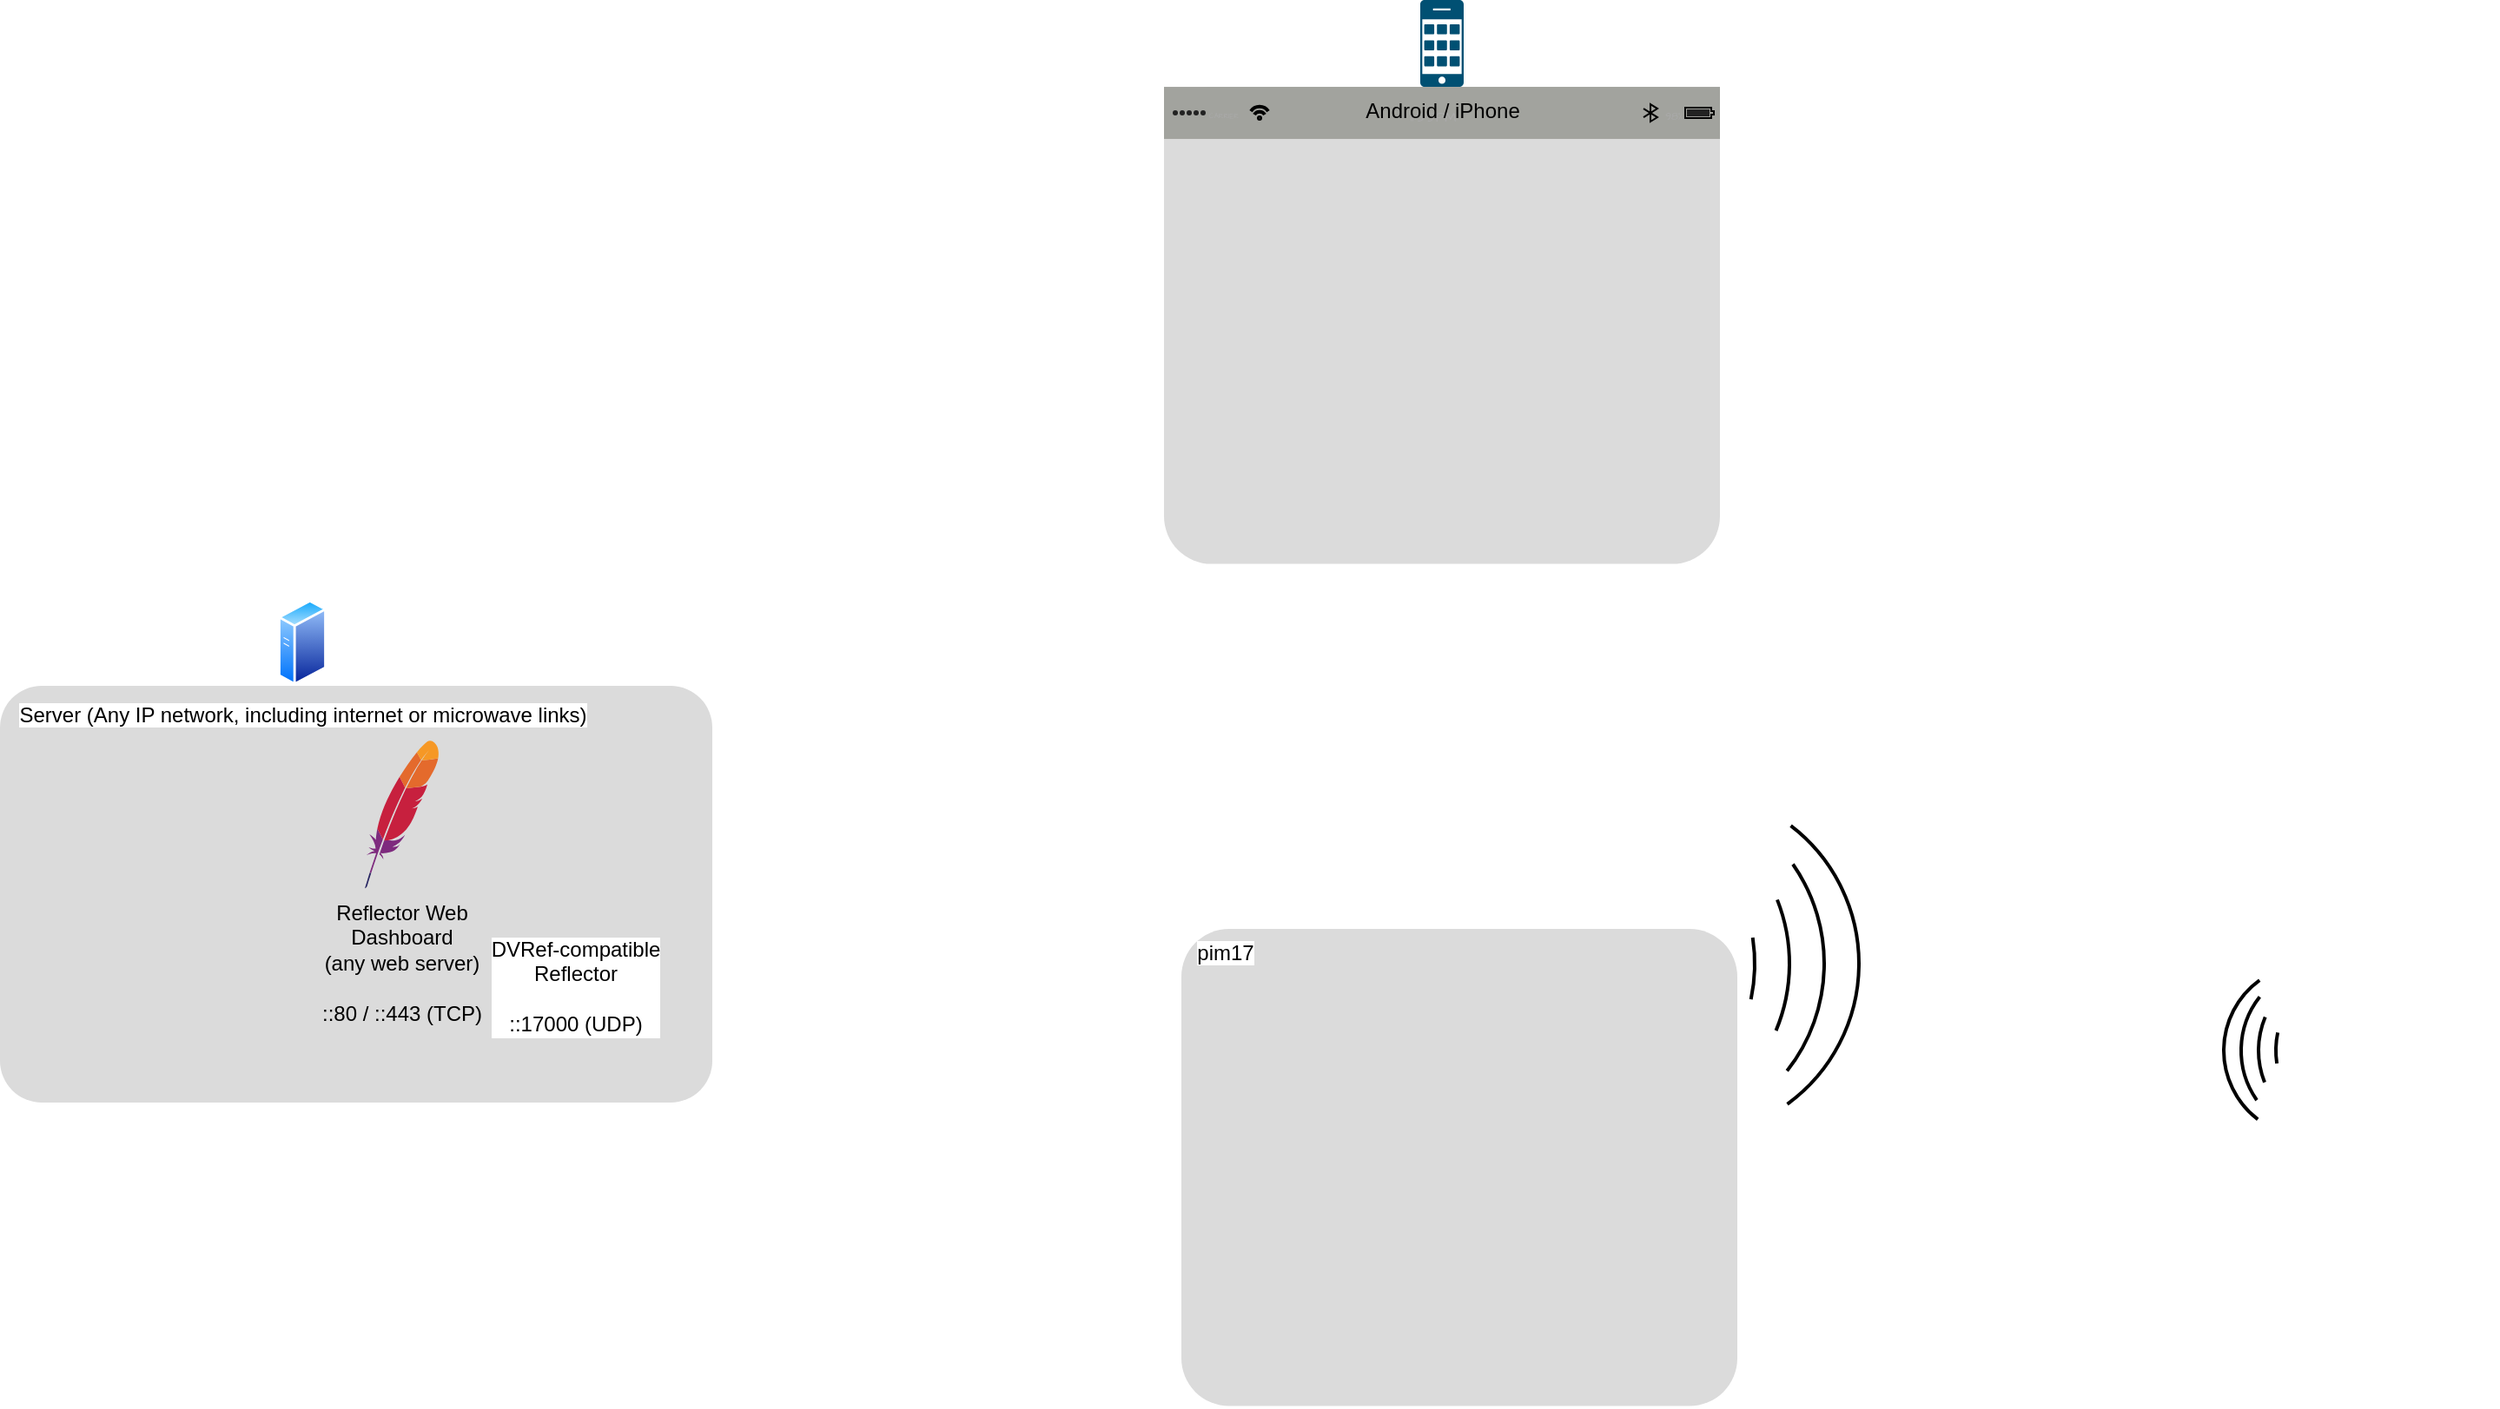 <mxfile version="20.5.3" type="github" pages="2">
  <diagram id="GIpgCJcC-jVWF7gMhHsp" name="Page-1">
    <mxGraphModel dx="2449" dy="2458" grid="1" gridSize="10" guides="1" tooltips="1" connect="1" arrows="1" fold="1" page="1" pageScale="1" pageWidth="850" pageHeight="1100" math="0" shadow="0">
      <root>
        <mxCell id="0" />
        <mxCell id="1" parent="0" />
        <mxCell id="-9d_PE074A_p4kZVie2n-13" value="" style="group" vertex="1" connectable="0" parent="1">
          <mxGeometry x="30" y="-10" width="410" height="290" as="geometry" />
        </mxCell>
        <mxCell id="-9d_PE074A_p4kZVie2n-3" value="" style="rounded=1;arcSize=10;strokeColor=none;fillColor=#DBDBDB;gradientColor=none;" vertex="1" parent="-9d_PE074A_p4kZVie2n-13">
          <mxGeometry y="50" width="410" height="240" as="geometry" />
        </mxCell>
        <mxCell id="-9d_PE074A_p4kZVie2n-2" value="&lt;div&gt;Server (Any IP network, including internet or microwave links)&lt;/div&gt;" style="aspect=fixed;perimeter=ellipsePerimeter;html=1;align=center;shadow=0;dashed=0;spacingTop=3;image;image=img/lib/active_directory/generic_server.svg;" vertex="1" parent="-9d_PE074A_p4kZVie2n-13">
          <mxGeometry x="160" width="28.0" height="50" as="geometry" />
        </mxCell>
        <mxCell id="-9d_PE074A_p4kZVie2n-1" value="&lt;div&gt;DVRef-compatible&lt;/div&gt;&lt;div&gt;Reflector&lt;/div&gt;&lt;br&gt;&lt;div&gt;::17000 (UDP)&lt;/div&gt;" style="shape=image;html=1;verticalAlign=top;verticalLabelPosition=bottom;labelBackgroundColor=#ffffff;imageAspect=0;aspect=fixed;image=https://cdn4.iconfinder.com/data/icons/ui-office/512/User_Interface-26-128.png" vertex="1" parent="1">
          <mxGeometry x="297" y="50" width="128" height="128" as="geometry" />
        </mxCell>
        <mxCell id="-9d_PE074A_p4kZVie2n-4" value="&lt;div&gt;Reflector Web &lt;br&gt;&lt;/div&gt;&lt;div&gt;Dashboard&lt;/div&gt;&lt;div&gt;(any web server)&lt;br&gt;&lt;/div&gt;&lt;br&gt;&lt;div&gt;::80 / ::443 (TCP)&lt;/div&gt;" style="dashed=0;outlineConnect=0;html=1;align=center;labelPosition=center;verticalLabelPosition=bottom;verticalAlign=top;shape=mxgraph.weblogos.apache" vertex="1" parent="1">
          <mxGeometry x="240" y="71.4" width="42.6" height="85.2" as="geometry" />
        </mxCell>
        <mxCell id="-9d_PE074A_p4kZVie2n-11" value="" style="group" vertex="1" connectable="0" parent="1">
          <mxGeometry x="570" y="-200.0" width="450" height="324.75" as="geometry" />
        </mxCell>
        <mxCell id="-9d_PE074A_p4kZVie2n-20" value="" style="group" vertex="1" connectable="0" parent="-9d_PE074A_p4kZVie2n-11">
          <mxGeometry x="130" y="-154.97" width="320" height="324.75" as="geometry" />
        </mxCell>
        <mxCell id="-9d_PE074A_p4kZVie2n-10" value="" style="rounded=1;arcSize=10;strokeColor=none;fillColor=#DBDBDB;gradientColor=none;" vertex="1" parent="-9d_PE074A_p4kZVie2n-20">
          <mxGeometry y="50.0" width="320" height="274.75" as="geometry" />
        </mxCell>
        <mxCell id="-9d_PE074A_p4kZVie2n-14" value="" style="html=1;strokeWidth=1;shadow=0;dashed=0;shape=mxgraph.ios7ui.appBar;fillColor=#A2A39E;gradientColor=none;sketch=0;hachureGap=4;pointerEvents=0;fontFamily=Architects Daughter;fontSource=https%3A%2F%2Ffonts.googleapis.com%2Fcss%3Ffamily%3DArchitects%2BDaughter;fontSize=20;" vertex="1" parent="-9d_PE074A_p4kZVie2n-20">
          <mxGeometry y="50" width="320" height="30" as="geometry" />
        </mxCell>
        <mxCell id="-9d_PE074A_p4kZVie2n-15" value="CARRIER" style="shape=rect;align=left;fontSize=8;spacingLeft=24;fontSize=4;fontColor=#aaaaaa;strokeColor=none;fillColor=none;spacingTop=4;sketch=0;hachureGap=4;pointerEvents=0;fontFamily=Architects Daughter;fontSource=https%3A%2F%2Ffonts.googleapis.com%2Fcss%3Ffamily%3DArchitects%2BDaughter;" vertex="1" parent="-9d_PE074A_p4kZVie2n-14">
          <mxGeometry y="0.5" width="50" height="13" relative="1" as="geometry">
            <mxPoint y="-6.5" as="offset" />
          </mxGeometry>
        </mxCell>
        <mxCell id="-9d_PE074A_p4kZVie2n-16" value="11:55PM" style="shape=rect;fontSize=8;fontColor=#aaaaaa;strokeColor=none;fillColor=none;spacingTop=4;sketch=0;hachureGap=4;pointerEvents=0;fontFamily=Architects Daughter;fontSource=https%3A%2F%2Ffonts.googleapis.com%2Fcss%3Ffamily%3DArchitects%2BDaughter;" vertex="1" parent="-9d_PE074A_p4kZVie2n-14">
          <mxGeometry x="0.5" y="0.5" width="50" height="13" relative="1" as="geometry">
            <mxPoint x="-30" y="-6.5" as="offset" />
          </mxGeometry>
        </mxCell>
        <mxCell id="-9d_PE074A_p4kZVie2n-17" value="98%" style="shape=rect;align=right;fontSize=8;spacingRight=19;fontSize=6;fontColor=#aaaaaa;strokeColor=none;fillColor=none;spacingTop=4;sketch=0;hachureGap=4;pointerEvents=0;fontFamily=Architects Daughter;fontSource=https%3A%2F%2Ffonts.googleapis.com%2Fcss%3Ffamily%3DArchitects%2BDaughter;" vertex="1" parent="-9d_PE074A_p4kZVie2n-14">
          <mxGeometry x="1" y="0.5" width="45" height="13" relative="1" as="geometry">
            <mxPoint x="-45" y="-6.5" as="offset" />
          </mxGeometry>
        </mxCell>
        <mxCell id="-9d_PE074A_p4kZVie2n-9" value="&lt;div&gt;Android / iPhone&lt;/div&gt;" style="sketch=0;points=[[0.015,0.015,0],[0.985,0.015,0],[0.985,0.985,0],[0.015,0.985,0],[0.25,0,0],[0.5,0,0],[0.75,0,0],[1,0.25,0],[1,0.5,0],[1,0.75,0],[0.75,1,0],[0.5,1,0],[0.25,1,0],[0,0.75,0],[0,0.5,0],[0,0.25,0]];verticalLabelPosition=bottom;html=1;verticalAlign=top;aspect=fixed;align=center;pointerEvents=1;shape=mxgraph.cisco19.cell_phone;fillColor=#005073;strokeColor=none;" vertex="1" parent="-9d_PE074A_p4kZVie2n-20">
          <mxGeometry x="147.5" width="25" height="50" as="geometry" />
        </mxCell>
        <mxCell id="-9d_PE074A_p4kZVie2n-12" value="" style="group" vertex="1" connectable="0" parent="1">
          <mxGeometry x="700" y="110" width="330" height="344.75" as="geometry" />
        </mxCell>
        <mxCell id="-9d_PE074A_p4kZVie2n-8" value="" style="rounded=1;arcSize=10;strokeColor=none;fillColor=#DBDBDB;gradientColor=none;" vertex="1" parent="-9d_PE074A_p4kZVie2n-12">
          <mxGeometry x="10" y="70" width="320" height="274.75" as="geometry" />
        </mxCell>
        <mxCell id="-9d_PE074A_p4kZVie2n-5" value="&lt;div&gt;pim17&lt;/div&gt;" style="shape=image;html=1;verticalAlign=top;verticalLabelPosition=bottom;labelBackgroundColor=#ffffff;imageAspect=0;aspect=fixed;image=https://cdn0.iconfinder.com/data/icons/electronics-line-style/64/Hotspot-128.png" vertex="1" parent="-9d_PE074A_p4kZVie2n-12">
          <mxGeometry width="70" height="70" as="geometry" />
        </mxCell>
        <mxCell id="FWqg4HvqDN0VGGEIyTF8-6" value="" style="group;rotation=-180;" vertex="1" connectable="0" parent="-9d_PE074A_p4kZVie2n-12">
          <mxGeometry x="-120" y="-210" width="260" height="200" as="geometry" />
        </mxCell>
        <mxCell id="FWqg4HvqDN0VGGEIyTF8-7" value="" style="verticalLabelPosition=bottom;verticalAlign=top;html=1;shape=mxgraph.basic.arc;startAngle=0.604;endAngle=0.9;fillColor=#A2A39E;strokeWidth=2;rotation=-180;" vertex="1" parent="FWqg4HvqDN0VGGEIyTF8-6">
          <mxGeometry x="320" y="200" width="200" height="200" as="geometry" />
        </mxCell>
        <mxCell id="FWqg4HvqDN0VGGEIyTF8-8" value="" style="verticalLabelPosition=bottom;verticalAlign=top;html=1;shape=mxgraph.basic.arc;startAngle=0.653;endAngle=0.856;fillColor=#A2A39E;strokeWidth=2;rotation=-180;" vertex="1" parent="FWqg4HvqDN0VGGEIyTF8-6">
          <mxGeometry x="300" y="200" width="200" height="200" as="geometry" />
        </mxCell>
        <mxCell id="FWqg4HvqDN0VGGEIyTF8-9" value="" style="verticalLabelPosition=bottom;verticalAlign=top;html=1;shape=mxgraph.basic.arc;startAngle=0.69;endAngle=0.813;fillColor=#A2A39E;strokeWidth=2;rotation=-180;" vertex="1" parent="FWqg4HvqDN0VGGEIyTF8-6">
          <mxGeometry x="280" y="200" width="200" height="200" as="geometry" />
        </mxCell>
        <mxCell id="FWqg4HvqDN0VGGEIyTF8-10" value="" style="verticalLabelPosition=bottom;verticalAlign=top;html=1;shape=mxgraph.basic.arc;startAngle=0.726;endAngle=0.783;fillColor=#A2A39E;strokeWidth=2;rotation=-180;" vertex="1" parent="FWqg4HvqDN0VGGEIyTF8-6">
          <mxGeometry x="260" y="200" width="200" height="200" as="geometry" />
        </mxCell>
        <mxCell id="-9d_PE074A_p4kZVie2n-21" value="" style="shape=image;html=1;verticalAlign=top;verticalLabelPosition=bottom;labelBackgroundColor=#ffffff;imageAspect=0;aspect=fixed;image=https://cdn2.iconfinder.com/data/icons/web-development-and-studio/512/110_walkie_talkie_communication_radio_camping_camping_camp-128.png;fillColor=#A2A39E;" vertex="1" parent="1">
          <mxGeometry x="1340" y="180" width="128" height="128" as="geometry" />
        </mxCell>
        <mxCell id="-9d_PE074A_p4kZVie2n-27" value="" style="group" vertex="1" connectable="0" parent="1">
          <mxGeometry x="1310" y="200" width="130" height="100" as="geometry" />
        </mxCell>
        <mxCell id="-9d_PE074A_p4kZVie2n-22" value="" style="verticalLabelPosition=bottom;verticalAlign=top;html=1;shape=mxgraph.basic.arc;startAngle=0.604;endAngle=0.9;fillColor=#A2A39E;strokeWidth=2;" vertex="1" parent="-9d_PE074A_p4kZVie2n-27">
          <mxGeometry width="100" height="100" as="geometry" />
        </mxCell>
        <mxCell id="-9d_PE074A_p4kZVie2n-23" value="" style="verticalLabelPosition=bottom;verticalAlign=top;html=1;shape=mxgraph.basic.arc;startAngle=0.653;endAngle=0.856;fillColor=#A2A39E;strokeWidth=2;" vertex="1" parent="-9d_PE074A_p4kZVie2n-27">
          <mxGeometry x="10" width="100" height="100" as="geometry" />
        </mxCell>
        <mxCell id="-9d_PE074A_p4kZVie2n-24" value="" style="verticalLabelPosition=bottom;verticalAlign=top;html=1;shape=mxgraph.basic.arc;startAngle=0.69;endAngle=0.813;fillColor=#A2A39E;strokeWidth=2;" vertex="1" parent="-9d_PE074A_p4kZVie2n-27">
          <mxGeometry x="20" width="100" height="100" as="geometry" />
        </mxCell>
        <mxCell id="-9d_PE074A_p4kZVie2n-25" value="" style="verticalLabelPosition=bottom;verticalAlign=top;html=1;shape=mxgraph.basic.arc;startAngle=0.726;endAngle=0.783;fillColor=#A2A39E;strokeWidth=2;" vertex="1" parent="-9d_PE074A_p4kZVie2n-27">
          <mxGeometry x="30" width="100" height="100" as="geometry" />
        </mxCell>
      </root>
    </mxGraphModel>
  </diagram>
  <diagram id="q1ZaIJtIT_LuBtj86BOX" name="Scratch space">
    <mxGraphModel dx="1102" dy="-489" grid="1" gridSize="10" guides="1" tooltips="1" connect="1" arrows="1" fold="1" page="1" pageScale="1" pageWidth="850" pageHeight="1100" math="0" shadow="0">
      <root>
        <mxCell id="0" />
        <mxCell id="1" parent="0" />
        <mxCell id="wEM644wXGjv3cYZoPlRB-1" value="" style="group" vertex="1" connectable="0" parent="1">
          <mxGeometry x="210" y="1380" width="130" height="100" as="geometry" />
        </mxCell>
        <mxCell id="wEM644wXGjv3cYZoPlRB-2" value="" style="verticalLabelPosition=bottom;verticalAlign=top;html=1;shape=mxgraph.basic.arc;startAngle=0.604;endAngle=0.9;fillColor=#A2A39E;strokeWidth=2;" vertex="1" parent="wEM644wXGjv3cYZoPlRB-1">
          <mxGeometry width="100" height="100" as="geometry" />
        </mxCell>
        <mxCell id="wEM644wXGjv3cYZoPlRB-3" value="" style="verticalLabelPosition=bottom;verticalAlign=top;html=1;shape=mxgraph.basic.arc;startAngle=0.653;endAngle=0.856;fillColor=#A2A39E;strokeWidth=2;" vertex="1" parent="wEM644wXGjv3cYZoPlRB-1">
          <mxGeometry x="10" width="100" height="100" as="geometry" />
        </mxCell>
        <mxCell id="wEM644wXGjv3cYZoPlRB-4" value="" style="verticalLabelPosition=bottom;verticalAlign=top;html=1;shape=mxgraph.basic.arc;startAngle=0.69;endAngle=0.813;fillColor=#A2A39E;strokeWidth=2;" vertex="1" parent="wEM644wXGjv3cYZoPlRB-1">
          <mxGeometry x="20" width="100" height="100" as="geometry" />
        </mxCell>
        <mxCell id="wEM644wXGjv3cYZoPlRB-5" value="" style="verticalLabelPosition=bottom;verticalAlign=top;html=1;shape=mxgraph.basic.arc;startAngle=0.726;endAngle=0.783;fillColor=#A2A39E;strokeWidth=2;" vertex="1" parent="wEM644wXGjv3cYZoPlRB-1">
          <mxGeometry x="30" width="100" height="100" as="geometry" />
        </mxCell>
        <mxCell id="wEM644wXGjv3cYZoPlRB-6" value="Scratch space" style="text;html=1;align=center;verticalAlign=middle;resizable=0;points=[];autosize=1;strokeColor=none;fillColor=none;fontColor=#000000;fontSize=48;fontStyle=1" vertex="1" parent="1">
          <mxGeometry y="1260" width="350" height="70" as="geometry" />
        </mxCell>
      </root>
    </mxGraphModel>
  </diagram>
</mxfile>
